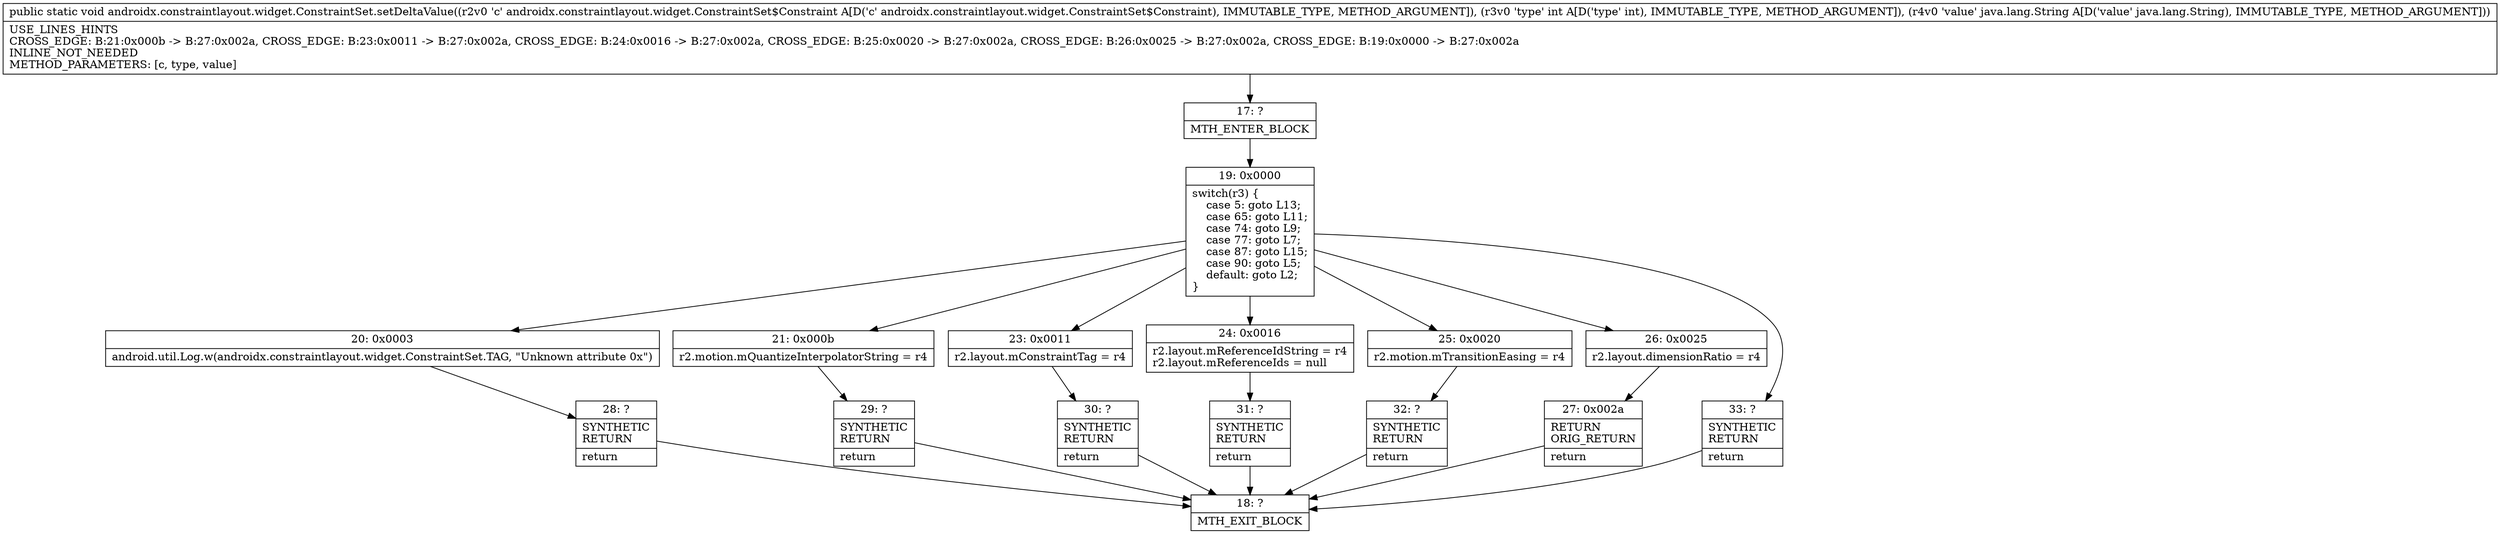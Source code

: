 digraph "CFG forandroidx.constraintlayout.widget.ConstraintSet.setDeltaValue(Landroidx\/constraintlayout\/widget\/ConstraintSet$Constraint;ILjava\/lang\/String;)V" {
Node_17 [shape=record,label="{17\:\ ?|MTH_ENTER_BLOCK\l}"];
Node_19 [shape=record,label="{19\:\ 0x0000|switch(r3) \{\l    case 5: goto L13;\l    case 65: goto L11;\l    case 74: goto L9;\l    case 77: goto L7;\l    case 87: goto L15;\l    case 90: goto L5;\l    default: goto L2;\l\}\l}"];
Node_20 [shape=record,label="{20\:\ 0x0003|android.util.Log.w(androidx.constraintlayout.widget.ConstraintSet.TAG, \"Unknown attribute 0x\")\l}"];
Node_28 [shape=record,label="{28\:\ ?|SYNTHETIC\lRETURN\l|return\l}"];
Node_18 [shape=record,label="{18\:\ ?|MTH_EXIT_BLOCK\l}"];
Node_21 [shape=record,label="{21\:\ 0x000b|r2.motion.mQuantizeInterpolatorString = r4\l}"];
Node_29 [shape=record,label="{29\:\ ?|SYNTHETIC\lRETURN\l|return\l}"];
Node_23 [shape=record,label="{23\:\ 0x0011|r2.layout.mConstraintTag = r4\l}"];
Node_30 [shape=record,label="{30\:\ ?|SYNTHETIC\lRETURN\l|return\l}"];
Node_24 [shape=record,label="{24\:\ 0x0016|r2.layout.mReferenceIdString = r4\lr2.layout.mReferenceIds = null\l}"];
Node_31 [shape=record,label="{31\:\ ?|SYNTHETIC\lRETURN\l|return\l}"];
Node_25 [shape=record,label="{25\:\ 0x0020|r2.motion.mTransitionEasing = r4\l}"];
Node_32 [shape=record,label="{32\:\ ?|SYNTHETIC\lRETURN\l|return\l}"];
Node_26 [shape=record,label="{26\:\ 0x0025|r2.layout.dimensionRatio = r4\l}"];
Node_27 [shape=record,label="{27\:\ 0x002a|RETURN\lORIG_RETURN\l|return\l}"];
Node_33 [shape=record,label="{33\:\ ?|SYNTHETIC\lRETURN\l|return\l}"];
MethodNode[shape=record,label="{public static void androidx.constraintlayout.widget.ConstraintSet.setDeltaValue((r2v0 'c' androidx.constraintlayout.widget.ConstraintSet$Constraint A[D('c' androidx.constraintlayout.widget.ConstraintSet$Constraint), IMMUTABLE_TYPE, METHOD_ARGUMENT]), (r3v0 'type' int A[D('type' int), IMMUTABLE_TYPE, METHOD_ARGUMENT]), (r4v0 'value' java.lang.String A[D('value' java.lang.String), IMMUTABLE_TYPE, METHOD_ARGUMENT]))  | USE_LINES_HINTS\lCROSS_EDGE: B:21:0x000b \-\> B:27:0x002a, CROSS_EDGE: B:23:0x0011 \-\> B:27:0x002a, CROSS_EDGE: B:24:0x0016 \-\> B:27:0x002a, CROSS_EDGE: B:25:0x0020 \-\> B:27:0x002a, CROSS_EDGE: B:26:0x0025 \-\> B:27:0x002a, CROSS_EDGE: B:19:0x0000 \-\> B:27:0x002a\lINLINE_NOT_NEEDED\lMETHOD_PARAMETERS: [c, type, value]\l}"];
MethodNode -> Node_17;Node_17 -> Node_19;
Node_19 -> Node_20;
Node_19 -> Node_21;
Node_19 -> Node_23;
Node_19 -> Node_24;
Node_19 -> Node_25;
Node_19 -> Node_26;
Node_19 -> Node_33;
Node_20 -> Node_28;
Node_28 -> Node_18;
Node_21 -> Node_29;
Node_29 -> Node_18;
Node_23 -> Node_30;
Node_30 -> Node_18;
Node_24 -> Node_31;
Node_31 -> Node_18;
Node_25 -> Node_32;
Node_32 -> Node_18;
Node_26 -> Node_27;
Node_27 -> Node_18;
Node_33 -> Node_18;
}

